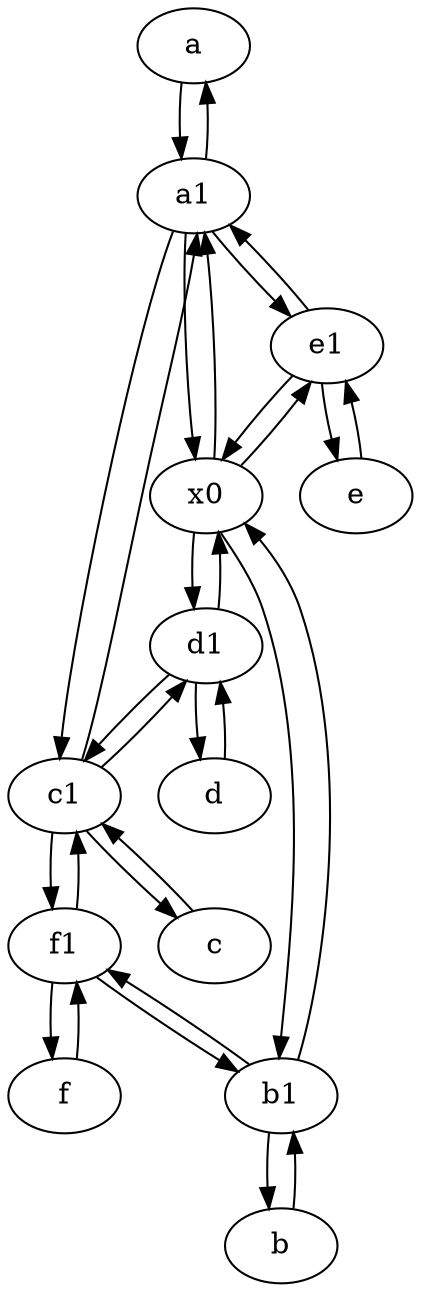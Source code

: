 digraph  {
	a [pos="40,10!"];
	x0;
	c1 [pos="30,15!"];
	f1;
	a1 [pos="40,15!"];
	f [pos="15,45!"];
	b [pos="50,20!"];
	e [pos="30,50!"];
	d [pos="20,30!"];
	e1 [pos="25,45!"];
	c [pos="20,10!"];
	b1 [pos="45,20!"];
	d1 [pos="25,30!"];
	f1 -> f;
	e -> e1;
	f1 -> c1;
	b1 -> f1;
	a1 -> e1;
	x0 -> a1;
	d -> d1;
	c1 -> f1;
	b1 -> x0;
	f -> f1;
	c1 -> a1;
	x0 -> e1;
	b -> b1;
	d1 -> c1;
	a -> a1;
	x0 -> b1;
	x0 -> d1;
	a1 -> c1;
	c1 -> c;
	f1 -> b1;
	d1 -> x0;
	a1 -> x0;
	e1 -> x0;
	c -> c1;
	b1 -> b;
	e1 -> e;
	d1 -> d;
	e1 -> a1;
	c1 -> d1;
	a1 -> a;

	}
